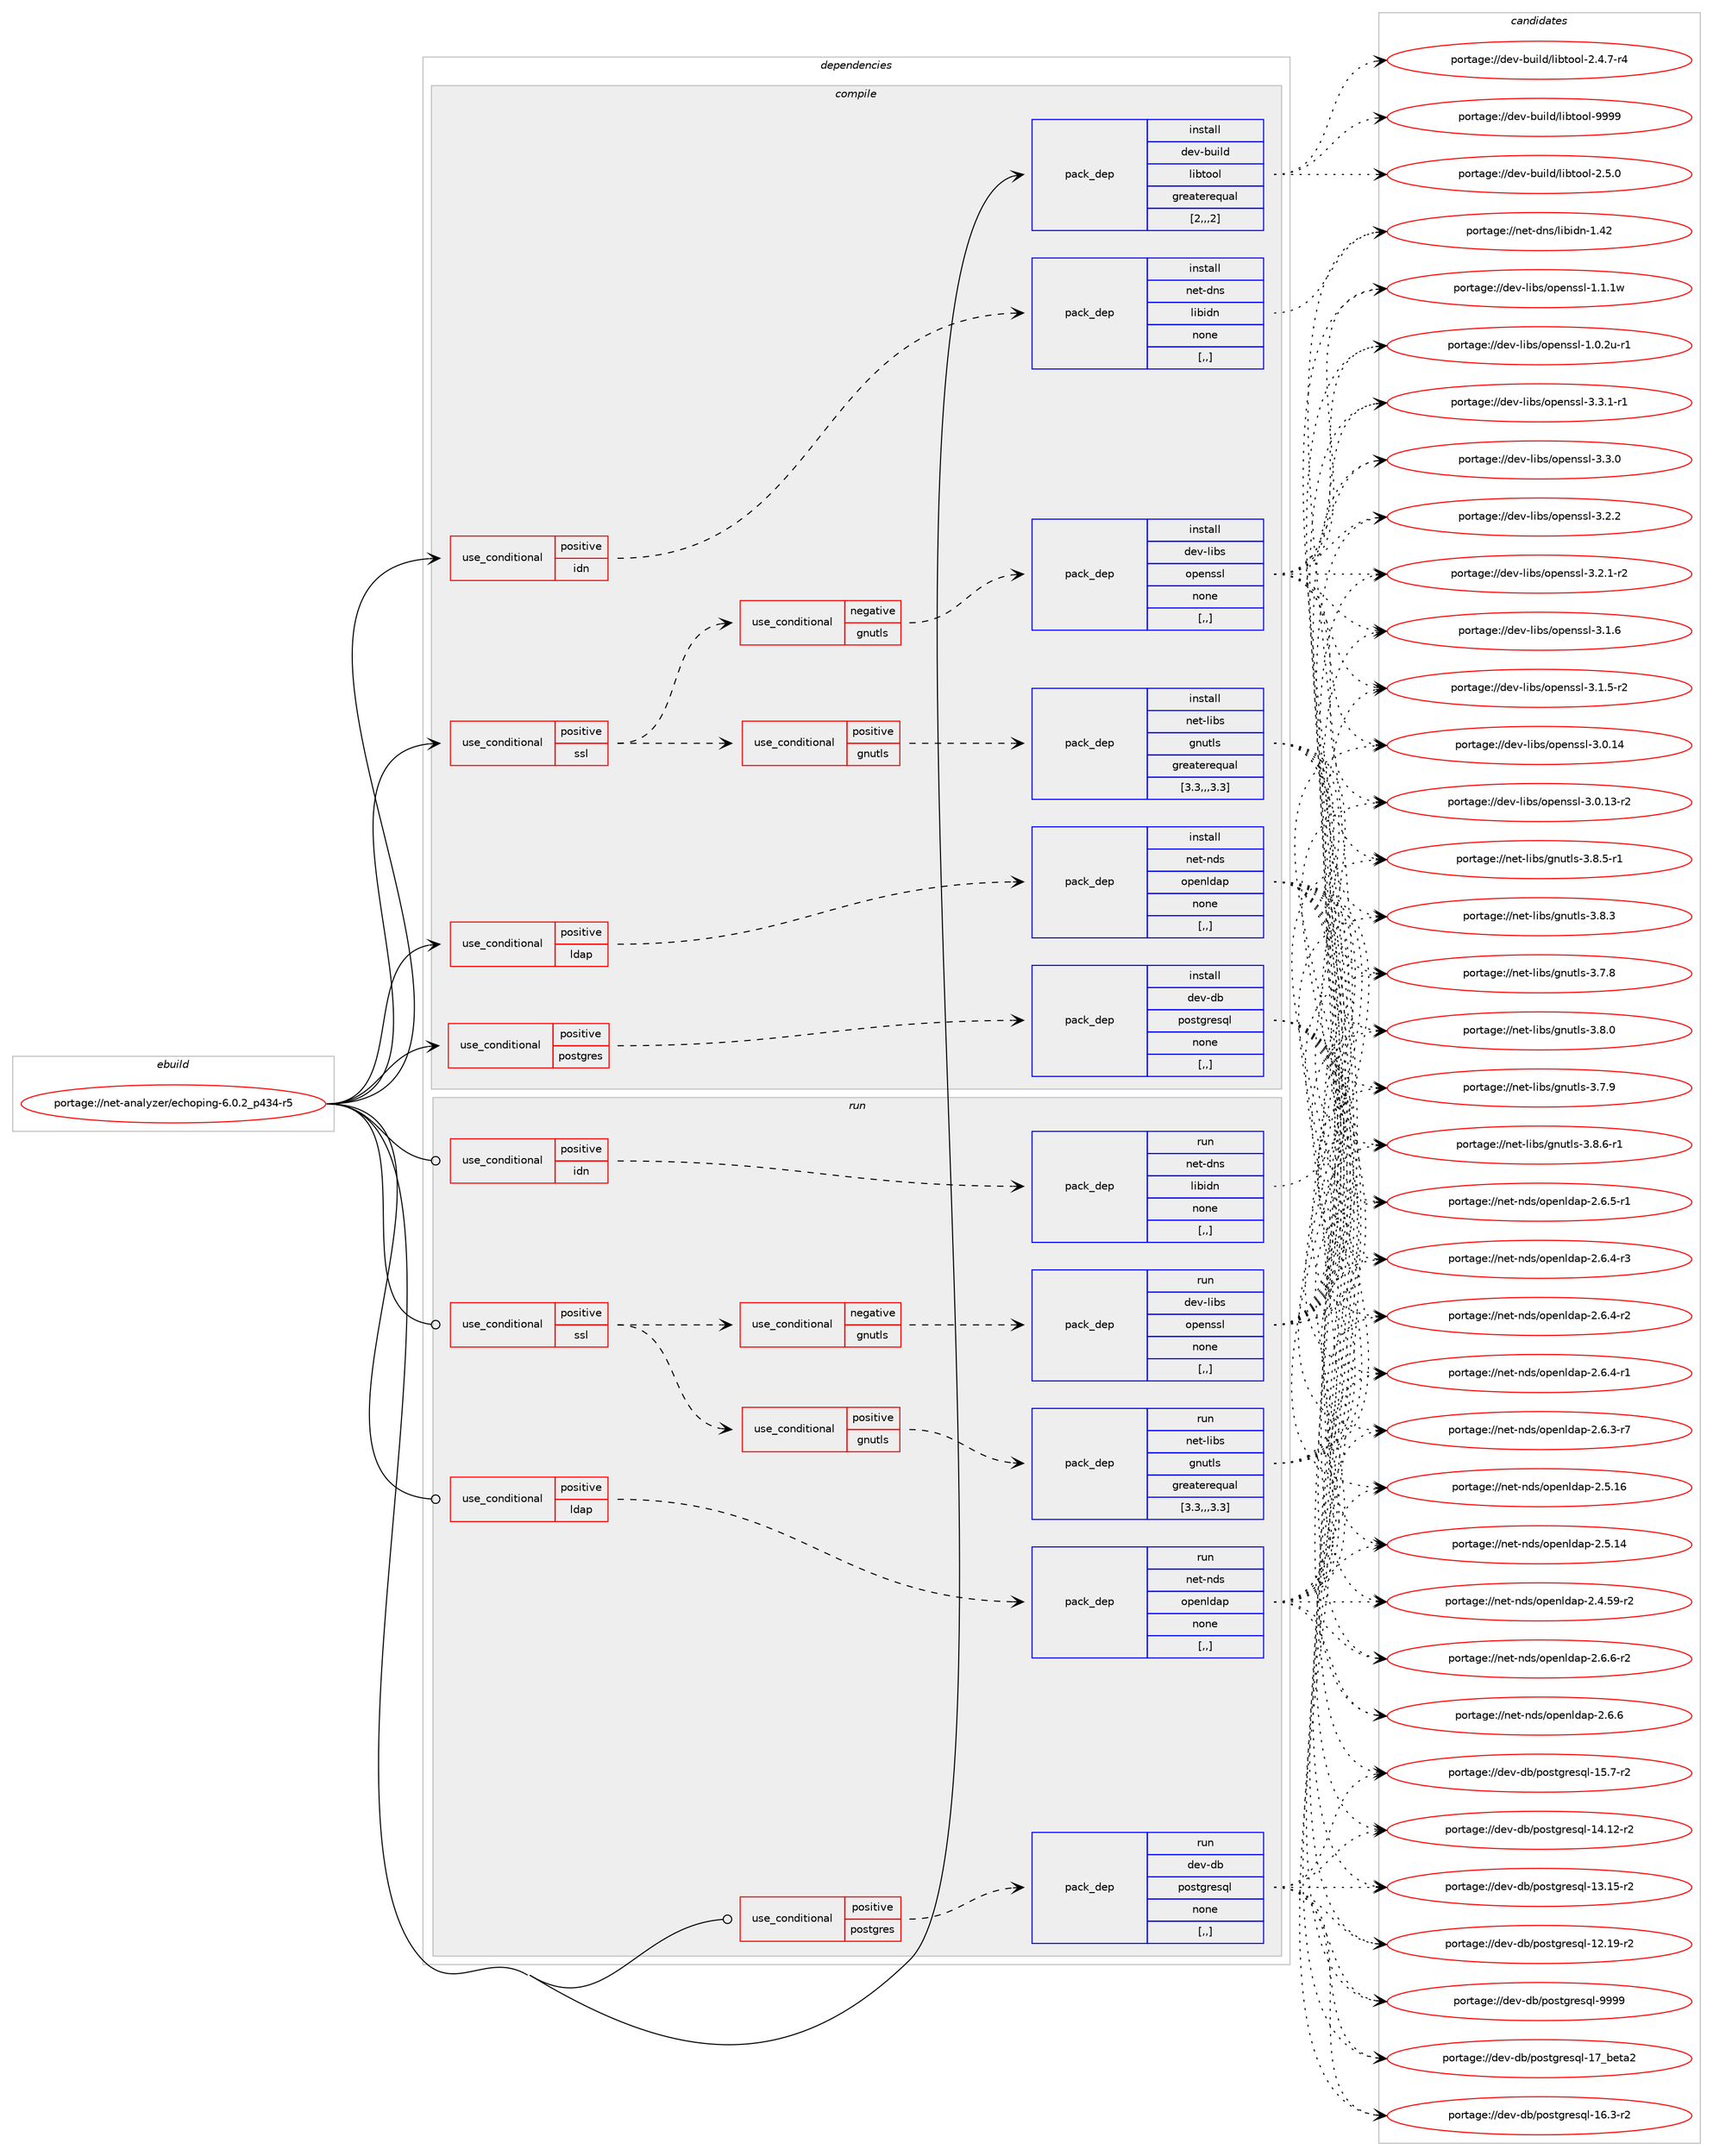 digraph prolog {

# *************
# Graph options
# *************

newrank=true;
concentrate=true;
compound=true;
graph [rankdir=LR,fontname=Helvetica,fontsize=10,ranksep=1.5];#, ranksep=2.5, nodesep=0.2];
edge  [arrowhead=vee];
node  [fontname=Helvetica,fontsize=10];

# **********
# The ebuild
# **********

subgraph cluster_leftcol {
color=gray;
label=<<i>ebuild</i>>;
id [label="portage://net-analyzer/echoping-6.0.2_p434-r5", color=red, width=4, href="../net-analyzer/echoping-6.0.2_p434-r5.svg"];
}

# ****************
# The dependencies
# ****************

subgraph cluster_midcol {
color=gray;
label=<<i>dependencies</i>>;
subgraph cluster_compile {
fillcolor="#eeeeee";
style=filled;
label=<<i>compile</i>>;
subgraph cond86611 {
dependency336562 [label=<<TABLE BORDER="0" CELLBORDER="1" CELLSPACING="0" CELLPADDING="4"><TR><TD ROWSPAN="3" CELLPADDING="10">use_conditional</TD></TR><TR><TD>positive</TD></TR><TR><TD>idn</TD></TR></TABLE>>, shape=none, color=red];
subgraph pack247401 {
dependency336563 [label=<<TABLE BORDER="0" CELLBORDER="1" CELLSPACING="0" CELLPADDING="4" WIDTH="220"><TR><TD ROWSPAN="6" CELLPADDING="30">pack_dep</TD></TR><TR><TD WIDTH="110">install</TD></TR><TR><TD>net-dns</TD></TR><TR><TD>libidn</TD></TR><TR><TD>none</TD></TR><TR><TD>[,,]</TD></TR></TABLE>>, shape=none, color=blue];
}
dependency336562:e -> dependency336563:w [weight=20,style="dashed",arrowhead="vee"];
}
id:e -> dependency336562:w [weight=20,style="solid",arrowhead="vee"];
subgraph cond86612 {
dependency336564 [label=<<TABLE BORDER="0" CELLBORDER="1" CELLSPACING="0" CELLPADDING="4"><TR><TD ROWSPAN="3" CELLPADDING="10">use_conditional</TD></TR><TR><TD>positive</TD></TR><TR><TD>ldap</TD></TR></TABLE>>, shape=none, color=red];
subgraph pack247402 {
dependency336565 [label=<<TABLE BORDER="0" CELLBORDER="1" CELLSPACING="0" CELLPADDING="4" WIDTH="220"><TR><TD ROWSPAN="6" CELLPADDING="30">pack_dep</TD></TR><TR><TD WIDTH="110">install</TD></TR><TR><TD>net-nds</TD></TR><TR><TD>openldap</TD></TR><TR><TD>none</TD></TR><TR><TD>[,,]</TD></TR></TABLE>>, shape=none, color=blue];
}
dependency336564:e -> dependency336565:w [weight=20,style="dashed",arrowhead="vee"];
}
id:e -> dependency336564:w [weight=20,style="solid",arrowhead="vee"];
subgraph cond86613 {
dependency336566 [label=<<TABLE BORDER="0" CELLBORDER="1" CELLSPACING="0" CELLPADDING="4"><TR><TD ROWSPAN="3" CELLPADDING="10">use_conditional</TD></TR><TR><TD>positive</TD></TR><TR><TD>postgres</TD></TR></TABLE>>, shape=none, color=red];
subgraph pack247403 {
dependency336567 [label=<<TABLE BORDER="0" CELLBORDER="1" CELLSPACING="0" CELLPADDING="4" WIDTH="220"><TR><TD ROWSPAN="6" CELLPADDING="30">pack_dep</TD></TR><TR><TD WIDTH="110">install</TD></TR><TR><TD>dev-db</TD></TR><TR><TD>postgresql</TD></TR><TR><TD>none</TD></TR><TR><TD>[,,]</TD></TR></TABLE>>, shape=none, color=blue];
}
dependency336566:e -> dependency336567:w [weight=20,style="dashed",arrowhead="vee"];
}
id:e -> dependency336566:w [weight=20,style="solid",arrowhead="vee"];
subgraph cond86614 {
dependency336568 [label=<<TABLE BORDER="0" CELLBORDER="1" CELLSPACING="0" CELLPADDING="4"><TR><TD ROWSPAN="3" CELLPADDING="10">use_conditional</TD></TR><TR><TD>positive</TD></TR><TR><TD>ssl</TD></TR></TABLE>>, shape=none, color=red];
subgraph cond86615 {
dependency336569 [label=<<TABLE BORDER="0" CELLBORDER="1" CELLSPACING="0" CELLPADDING="4"><TR><TD ROWSPAN="3" CELLPADDING="10">use_conditional</TD></TR><TR><TD>positive</TD></TR><TR><TD>gnutls</TD></TR></TABLE>>, shape=none, color=red];
subgraph pack247404 {
dependency336570 [label=<<TABLE BORDER="0" CELLBORDER="1" CELLSPACING="0" CELLPADDING="4" WIDTH="220"><TR><TD ROWSPAN="6" CELLPADDING="30">pack_dep</TD></TR><TR><TD WIDTH="110">install</TD></TR><TR><TD>net-libs</TD></TR><TR><TD>gnutls</TD></TR><TR><TD>greaterequal</TD></TR><TR><TD>[3.3,,,3.3]</TD></TR></TABLE>>, shape=none, color=blue];
}
dependency336569:e -> dependency336570:w [weight=20,style="dashed",arrowhead="vee"];
}
dependency336568:e -> dependency336569:w [weight=20,style="dashed",arrowhead="vee"];
subgraph cond86616 {
dependency336571 [label=<<TABLE BORDER="0" CELLBORDER="1" CELLSPACING="0" CELLPADDING="4"><TR><TD ROWSPAN="3" CELLPADDING="10">use_conditional</TD></TR><TR><TD>negative</TD></TR><TR><TD>gnutls</TD></TR></TABLE>>, shape=none, color=red];
subgraph pack247405 {
dependency336572 [label=<<TABLE BORDER="0" CELLBORDER="1" CELLSPACING="0" CELLPADDING="4" WIDTH="220"><TR><TD ROWSPAN="6" CELLPADDING="30">pack_dep</TD></TR><TR><TD WIDTH="110">install</TD></TR><TR><TD>dev-libs</TD></TR><TR><TD>openssl</TD></TR><TR><TD>none</TD></TR><TR><TD>[,,]</TD></TR></TABLE>>, shape=none, color=blue];
}
dependency336571:e -> dependency336572:w [weight=20,style="dashed",arrowhead="vee"];
}
dependency336568:e -> dependency336571:w [weight=20,style="dashed",arrowhead="vee"];
}
id:e -> dependency336568:w [weight=20,style="solid",arrowhead="vee"];
subgraph pack247406 {
dependency336573 [label=<<TABLE BORDER="0" CELLBORDER="1" CELLSPACING="0" CELLPADDING="4" WIDTH="220"><TR><TD ROWSPAN="6" CELLPADDING="30">pack_dep</TD></TR><TR><TD WIDTH="110">install</TD></TR><TR><TD>dev-build</TD></TR><TR><TD>libtool</TD></TR><TR><TD>greaterequal</TD></TR><TR><TD>[2,,,2]</TD></TR></TABLE>>, shape=none, color=blue];
}
id:e -> dependency336573:w [weight=20,style="solid",arrowhead="vee"];
}
subgraph cluster_compileandrun {
fillcolor="#eeeeee";
style=filled;
label=<<i>compile and run</i>>;
}
subgraph cluster_run {
fillcolor="#eeeeee";
style=filled;
label=<<i>run</i>>;
subgraph cond86617 {
dependency336574 [label=<<TABLE BORDER="0" CELLBORDER="1" CELLSPACING="0" CELLPADDING="4"><TR><TD ROWSPAN="3" CELLPADDING="10">use_conditional</TD></TR><TR><TD>positive</TD></TR><TR><TD>idn</TD></TR></TABLE>>, shape=none, color=red];
subgraph pack247407 {
dependency336575 [label=<<TABLE BORDER="0" CELLBORDER="1" CELLSPACING="0" CELLPADDING="4" WIDTH="220"><TR><TD ROWSPAN="6" CELLPADDING="30">pack_dep</TD></TR><TR><TD WIDTH="110">run</TD></TR><TR><TD>net-dns</TD></TR><TR><TD>libidn</TD></TR><TR><TD>none</TD></TR><TR><TD>[,,]</TD></TR></TABLE>>, shape=none, color=blue];
}
dependency336574:e -> dependency336575:w [weight=20,style="dashed",arrowhead="vee"];
}
id:e -> dependency336574:w [weight=20,style="solid",arrowhead="odot"];
subgraph cond86618 {
dependency336576 [label=<<TABLE BORDER="0" CELLBORDER="1" CELLSPACING="0" CELLPADDING="4"><TR><TD ROWSPAN="3" CELLPADDING="10">use_conditional</TD></TR><TR><TD>positive</TD></TR><TR><TD>ldap</TD></TR></TABLE>>, shape=none, color=red];
subgraph pack247408 {
dependency336577 [label=<<TABLE BORDER="0" CELLBORDER="1" CELLSPACING="0" CELLPADDING="4" WIDTH="220"><TR><TD ROWSPAN="6" CELLPADDING="30">pack_dep</TD></TR><TR><TD WIDTH="110">run</TD></TR><TR><TD>net-nds</TD></TR><TR><TD>openldap</TD></TR><TR><TD>none</TD></TR><TR><TD>[,,]</TD></TR></TABLE>>, shape=none, color=blue];
}
dependency336576:e -> dependency336577:w [weight=20,style="dashed",arrowhead="vee"];
}
id:e -> dependency336576:w [weight=20,style="solid",arrowhead="odot"];
subgraph cond86619 {
dependency336578 [label=<<TABLE BORDER="0" CELLBORDER="1" CELLSPACING="0" CELLPADDING="4"><TR><TD ROWSPAN="3" CELLPADDING="10">use_conditional</TD></TR><TR><TD>positive</TD></TR><TR><TD>postgres</TD></TR></TABLE>>, shape=none, color=red];
subgraph pack247409 {
dependency336579 [label=<<TABLE BORDER="0" CELLBORDER="1" CELLSPACING="0" CELLPADDING="4" WIDTH="220"><TR><TD ROWSPAN="6" CELLPADDING="30">pack_dep</TD></TR><TR><TD WIDTH="110">run</TD></TR><TR><TD>dev-db</TD></TR><TR><TD>postgresql</TD></TR><TR><TD>none</TD></TR><TR><TD>[,,]</TD></TR></TABLE>>, shape=none, color=blue];
}
dependency336578:e -> dependency336579:w [weight=20,style="dashed",arrowhead="vee"];
}
id:e -> dependency336578:w [weight=20,style="solid",arrowhead="odot"];
subgraph cond86620 {
dependency336580 [label=<<TABLE BORDER="0" CELLBORDER="1" CELLSPACING="0" CELLPADDING="4"><TR><TD ROWSPAN="3" CELLPADDING="10">use_conditional</TD></TR><TR><TD>positive</TD></TR><TR><TD>ssl</TD></TR></TABLE>>, shape=none, color=red];
subgraph cond86621 {
dependency336581 [label=<<TABLE BORDER="0" CELLBORDER="1" CELLSPACING="0" CELLPADDING="4"><TR><TD ROWSPAN="3" CELLPADDING="10">use_conditional</TD></TR><TR><TD>positive</TD></TR><TR><TD>gnutls</TD></TR></TABLE>>, shape=none, color=red];
subgraph pack247410 {
dependency336582 [label=<<TABLE BORDER="0" CELLBORDER="1" CELLSPACING="0" CELLPADDING="4" WIDTH="220"><TR><TD ROWSPAN="6" CELLPADDING="30">pack_dep</TD></TR><TR><TD WIDTH="110">run</TD></TR><TR><TD>net-libs</TD></TR><TR><TD>gnutls</TD></TR><TR><TD>greaterequal</TD></TR><TR><TD>[3.3,,,3.3]</TD></TR></TABLE>>, shape=none, color=blue];
}
dependency336581:e -> dependency336582:w [weight=20,style="dashed",arrowhead="vee"];
}
dependency336580:e -> dependency336581:w [weight=20,style="dashed",arrowhead="vee"];
subgraph cond86622 {
dependency336583 [label=<<TABLE BORDER="0" CELLBORDER="1" CELLSPACING="0" CELLPADDING="4"><TR><TD ROWSPAN="3" CELLPADDING="10">use_conditional</TD></TR><TR><TD>negative</TD></TR><TR><TD>gnutls</TD></TR></TABLE>>, shape=none, color=red];
subgraph pack247411 {
dependency336584 [label=<<TABLE BORDER="0" CELLBORDER="1" CELLSPACING="0" CELLPADDING="4" WIDTH="220"><TR><TD ROWSPAN="6" CELLPADDING="30">pack_dep</TD></TR><TR><TD WIDTH="110">run</TD></TR><TR><TD>dev-libs</TD></TR><TR><TD>openssl</TD></TR><TR><TD>none</TD></TR><TR><TD>[,,]</TD></TR></TABLE>>, shape=none, color=blue];
}
dependency336583:e -> dependency336584:w [weight=20,style="dashed",arrowhead="vee"];
}
dependency336580:e -> dependency336583:w [weight=20,style="dashed",arrowhead="vee"];
}
id:e -> dependency336580:w [weight=20,style="solid",arrowhead="odot"];
}
}

# **************
# The candidates
# **************

subgraph cluster_choices {
rank=same;
color=gray;
label=<<i>candidates</i>>;

subgraph choice247401 {
color=black;
nodesep=1;
choice1101011164510011011547108105981051001104549465250 [label="portage://net-dns/libidn-1.42", color=red, width=4,href="../net-dns/libidn-1.42.svg"];
dependency336563:e -> choice1101011164510011011547108105981051001104549465250:w [style=dotted,weight="100"];
}
subgraph choice247402 {
color=black;
nodesep=1;
choice1101011164511010011547111112101110108100971124550465446544511450 [label="portage://net-nds/openldap-2.6.6-r2", color=red, width=4,href="../net-nds/openldap-2.6.6-r2.svg"];
choice110101116451101001154711111210111010810097112455046544654 [label="portage://net-nds/openldap-2.6.6", color=red, width=4,href="../net-nds/openldap-2.6.6.svg"];
choice1101011164511010011547111112101110108100971124550465446534511449 [label="portage://net-nds/openldap-2.6.5-r1", color=red, width=4,href="../net-nds/openldap-2.6.5-r1.svg"];
choice1101011164511010011547111112101110108100971124550465446524511451 [label="portage://net-nds/openldap-2.6.4-r3", color=red, width=4,href="../net-nds/openldap-2.6.4-r3.svg"];
choice1101011164511010011547111112101110108100971124550465446524511450 [label="portage://net-nds/openldap-2.6.4-r2", color=red, width=4,href="../net-nds/openldap-2.6.4-r2.svg"];
choice1101011164511010011547111112101110108100971124550465446524511449 [label="portage://net-nds/openldap-2.6.4-r1", color=red, width=4,href="../net-nds/openldap-2.6.4-r1.svg"];
choice1101011164511010011547111112101110108100971124550465446514511455 [label="portage://net-nds/openldap-2.6.3-r7", color=red, width=4,href="../net-nds/openldap-2.6.3-r7.svg"];
choice11010111645110100115471111121011101081009711245504653464954 [label="portage://net-nds/openldap-2.5.16", color=red, width=4,href="../net-nds/openldap-2.5.16.svg"];
choice11010111645110100115471111121011101081009711245504653464952 [label="portage://net-nds/openldap-2.5.14", color=red, width=4,href="../net-nds/openldap-2.5.14.svg"];
choice110101116451101001154711111210111010810097112455046524653574511450 [label="portage://net-nds/openldap-2.4.59-r2", color=red, width=4,href="../net-nds/openldap-2.4.59-r2.svg"];
dependency336565:e -> choice1101011164511010011547111112101110108100971124550465446544511450:w [style=dotted,weight="100"];
dependency336565:e -> choice110101116451101001154711111210111010810097112455046544654:w [style=dotted,weight="100"];
dependency336565:e -> choice1101011164511010011547111112101110108100971124550465446534511449:w [style=dotted,weight="100"];
dependency336565:e -> choice1101011164511010011547111112101110108100971124550465446524511451:w [style=dotted,weight="100"];
dependency336565:e -> choice1101011164511010011547111112101110108100971124550465446524511450:w [style=dotted,weight="100"];
dependency336565:e -> choice1101011164511010011547111112101110108100971124550465446524511449:w [style=dotted,weight="100"];
dependency336565:e -> choice1101011164511010011547111112101110108100971124550465446514511455:w [style=dotted,weight="100"];
dependency336565:e -> choice11010111645110100115471111121011101081009711245504653464954:w [style=dotted,weight="100"];
dependency336565:e -> choice11010111645110100115471111121011101081009711245504653464952:w [style=dotted,weight="100"];
dependency336565:e -> choice110101116451101001154711111210111010810097112455046524653574511450:w [style=dotted,weight="100"];
}
subgraph choice247403 {
color=black;
nodesep=1;
choice1001011184510098471121111151161031141011151131084557575757 [label="portage://dev-db/postgresql-9999", color=red, width=4,href="../dev-db/postgresql-9999.svg"];
choice10010111845100984711211111511610311410111511310845495595981011169750 [label="portage://dev-db/postgresql-17_beta2", color=red, width=4,href="../dev-db/postgresql-17_beta2.svg"];
choice10010111845100984711211111511610311410111511310845495446514511450 [label="portage://dev-db/postgresql-16.3-r2", color=red, width=4,href="../dev-db/postgresql-16.3-r2.svg"];
choice10010111845100984711211111511610311410111511310845495346554511450 [label="portage://dev-db/postgresql-15.7-r2", color=red, width=4,href="../dev-db/postgresql-15.7-r2.svg"];
choice1001011184510098471121111151161031141011151131084549524649504511450 [label="portage://dev-db/postgresql-14.12-r2", color=red, width=4,href="../dev-db/postgresql-14.12-r2.svg"];
choice1001011184510098471121111151161031141011151131084549514649534511450 [label="portage://dev-db/postgresql-13.15-r2", color=red, width=4,href="../dev-db/postgresql-13.15-r2.svg"];
choice1001011184510098471121111151161031141011151131084549504649574511450 [label="portage://dev-db/postgresql-12.19-r2", color=red, width=4,href="../dev-db/postgresql-12.19-r2.svg"];
dependency336567:e -> choice1001011184510098471121111151161031141011151131084557575757:w [style=dotted,weight="100"];
dependency336567:e -> choice10010111845100984711211111511610311410111511310845495595981011169750:w [style=dotted,weight="100"];
dependency336567:e -> choice10010111845100984711211111511610311410111511310845495446514511450:w [style=dotted,weight="100"];
dependency336567:e -> choice10010111845100984711211111511610311410111511310845495346554511450:w [style=dotted,weight="100"];
dependency336567:e -> choice1001011184510098471121111151161031141011151131084549524649504511450:w [style=dotted,weight="100"];
dependency336567:e -> choice1001011184510098471121111151161031141011151131084549514649534511450:w [style=dotted,weight="100"];
dependency336567:e -> choice1001011184510098471121111151161031141011151131084549504649574511450:w [style=dotted,weight="100"];
}
subgraph choice247404 {
color=black;
nodesep=1;
choice1101011164510810598115471031101171161081154551465646544511449 [label="portage://net-libs/gnutls-3.8.6-r1", color=red, width=4,href="../net-libs/gnutls-3.8.6-r1.svg"];
choice1101011164510810598115471031101171161081154551465646534511449 [label="portage://net-libs/gnutls-3.8.5-r1", color=red, width=4,href="../net-libs/gnutls-3.8.5-r1.svg"];
choice110101116451081059811547103110117116108115455146564651 [label="portage://net-libs/gnutls-3.8.3", color=red, width=4,href="../net-libs/gnutls-3.8.3.svg"];
choice110101116451081059811547103110117116108115455146564648 [label="portage://net-libs/gnutls-3.8.0", color=red, width=4,href="../net-libs/gnutls-3.8.0.svg"];
choice110101116451081059811547103110117116108115455146554657 [label="portage://net-libs/gnutls-3.7.9", color=red, width=4,href="../net-libs/gnutls-3.7.9.svg"];
choice110101116451081059811547103110117116108115455146554656 [label="portage://net-libs/gnutls-3.7.8", color=red, width=4,href="../net-libs/gnutls-3.7.8.svg"];
dependency336570:e -> choice1101011164510810598115471031101171161081154551465646544511449:w [style=dotted,weight="100"];
dependency336570:e -> choice1101011164510810598115471031101171161081154551465646534511449:w [style=dotted,weight="100"];
dependency336570:e -> choice110101116451081059811547103110117116108115455146564651:w [style=dotted,weight="100"];
dependency336570:e -> choice110101116451081059811547103110117116108115455146564648:w [style=dotted,weight="100"];
dependency336570:e -> choice110101116451081059811547103110117116108115455146554657:w [style=dotted,weight="100"];
dependency336570:e -> choice110101116451081059811547103110117116108115455146554656:w [style=dotted,weight="100"];
}
subgraph choice247405 {
color=black;
nodesep=1;
choice1001011184510810598115471111121011101151151084551465146494511449 [label="portage://dev-libs/openssl-3.3.1-r1", color=red, width=4,href="../dev-libs/openssl-3.3.1-r1.svg"];
choice100101118451081059811547111112101110115115108455146514648 [label="portage://dev-libs/openssl-3.3.0", color=red, width=4,href="../dev-libs/openssl-3.3.0.svg"];
choice100101118451081059811547111112101110115115108455146504650 [label="portage://dev-libs/openssl-3.2.2", color=red, width=4,href="../dev-libs/openssl-3.2.2.svg"];
choice1001011184510810598115471111121011101151151084551465046494511450 [label="portage://dev-libs/openssl-3.2.1-r2", color=red, width=4,href="../dev-libs/openssl-3.2.1-r2.svg"];
choice100101118451081059811547111112101110115115108455146494654 [label="portage://dev-libs/openssl-3.1.6", color=red, width=4,href="../dev-libs/openssl-3.1.6.svg"];
choice1001011184510810598115471111121011101151151084551464946534511450 [label="portage://dev-libs/openssl-3.1.5-r2", color=red, width=4,href="../dev-libs/openssl-3.1.5-r2.svg"];
choice10010111845108105981154711111210111011511510845514648464952 [label="portage://dev-libs/openssl-3.0.14", color=red, width=4,href="../dev-libs/openssl-3.0.14.svg"];
choice100101118451081059811547111112101110115115108455146484649514511450 [label="portage://dev-libs/openssl-3.0.13-r2", color=red, width=4,href="../dev-libs/openssl-3.0.13-r2.svg"];
choice100101118451081059811547111112101110115115108454946494649119 [label="portage://dev-libs/openssl-1.1.1w", color=red, width=4,href="../dev-libs/openssl-1.1.1w.svg"];
choice1001011184510810598115471111121011101151151084549464846501174511449 [label="portage://dev-libs/openssl-1.0.2u-r1", color=red, width=4,href="../dev-libs/openssl-1.0.2u-r1.svg"];
dependency336572:e -> choice1001011184510810598115471111121011101151151084551465146494511449:w [style=dotted,weight="100"];
dependency336572:e -> choice100101118451081059811547111112101110115115108455146514648:w [style=dotted,weight="100"];
dependency336572:e -> choice100101118451081059811547111112101110115115108455146504650:w [style=dotted,weight="100"];
dependency336572:e -> choice1001011184510810598115471111121011101151151084551465046494511450:w [style=dotted,weight="100"];
dependency336572:e -> choice100101118451081059811547111112101110115115108455146494654:w [style=dotted,weight="100"];
dependency336572:e -> choice1001011184510810598115471111121011101151151084551464946534511450:w [style=dotted,weight="100"];
dependency336572:e -> choice10010111845108105981154711111210111011511510845514648464952:w [style=dotted,weight="100"];
dependency336572:e -> choice100101118451081059811547111112101110115115108455146484649514511450:w [style=dotted,weight="100"];
dependency336572:e -> choice100101118451081059811547111112101110115115108454946494649119:w [style=dotted,weight="100"];
dependency336572:e -> choice1001011184510810598115471111121011101151151084549464846501174511449:w [style=dotted,weight="100"];
}
subgraph choice247406 {
color=black;
nodesep=1;
choice100101118459811710510810047108105981161111111084557575757 [label="portage://dev-build/libtool-9999", color=red, width=4,href="../dev-build/libtool-9999.svg"];
choice10010111845981171051081004710810598116111111108455046534648 [label="portage://dev-build/libtool-2.5.0", color=red, width=4,href="../dev-build/libtool-2.5.0.svg"];
choice100101118459811710510810047108105981161111111084550465246554511452 [label="portage://dev-build/libtool-2.4.7-r4", color=red, width=4,href="../dev-build/libtool-2.4.7-r4.svg"];
dependency336573:e -> choice100101118459811710510810047108105981161111111084557575757:w [style=dotted,weight="100"];
dependency336573:e -> choice10010111845981171051081004710810598116111111108455046534648:w [style=dotted,weight="100"];
dependency336573:e -> choice100101118459811710510810047108105981161111111084550465246554511452:w [style=dotted,weight="100"];
}
subgraph choice247407 {
color=black;
nodesep=1;
choice1101011164510011011547108105981051001104549465250 [label="portage://net-dns/libidn-1.42", color=red, width=4,href="../net-dns/libidn-1.42.svg"];
dependency336575:e -> choice1101011164510011011547108105981051001104549465250:w [style=dotted,weight="100"];
}
subgraph choice247408 {
color=black;
nodesep=1;
choice1101011164511010011547111112101110108100971124550465446544511450 [label="portage://net-nds/openldap-2.6.6-r2", color=red, width=4,href="../net-nds/openldap-2.6.6-r2.svg"];
choice110101116451101001154711111210111010810097112455046544654 [label="portage://net-nds/openldap-2.6.6", color=red, width=4,href="../net-nds/openldap-2.6.6.svg"];
choice1101011164511010011547111112101110108100971124550465446534511449 [label="portage://net-nds/openldap-2.6.5-r1", color=red, width=4,href="../net-nds/openldap-2.6.5-r1.svg"];
choice1101011164511010011547111112101110108100971124550465446524511451 [label="portage://net-nds/openldap-2.6.4-r3", color=red, width=4,href="../net-nds/openldap-2.6.4-r3.svg"];
choice1101011164511010011547111112101110108100971124550465446524511450 [label="portage://net-nds/openldap-2.6.4-r2", color=red, width=4,href="../net-nds/openldap-2.6.4-r2.svg"];
choice1101011164511010011547111112101110108100971124550465446524511449 [label="portage://net-nds/openldap-2.6.4-r1", color=red, width=4,href="../net-nds/openldap-2.6.4-r1.svg"];
choice1101011164511010011547111112101110108100971124550465446514511455 [label="portage://net-nds/openldap-2.6.3-r7", color=red, width=4,href="../net-nds/openldap-2.6.3-r7.svg"];
choice11010111645110100115471111121011101081009711245504653464954 [label="portage://net-nds/openldap-2.5.16", color=red, width=4,href="../net-nds/openldap-2.5.16.svg"];
choice11010111645110100115471111121011101081009711245504653464952 [label="portage://net-nds/openldap-2.5.14", color=red, width=4,href="../net-nds/openldap-2.5.14.svg"];
choice110101116451101001154711111210111010810097112455046524653574511450 [label="portage://net-nds/openldap-2.4.59-r2", color=red, width=4,href="../net-nds/openldap-2.4.59-r2.svg"];
dependency336577:e -> choice1101011164511010011547111112101110108100971124550465446544511450:w [style=dotted,weight="100"];
dependency336577:e -> choice110101116451101001154711111210111010810097112455046544654:w [style=dotted,weight="100"];
dependency336577:e -> choice1101011164511010011547111112101110108100971124550465446534511449:w [style=dotted,weight="100"];
dependency336577:e -> choice1101011164511010011547111112101110108100971124550465446524511451:w [style=dotted,weight="100"];
dependency336577:e -> choice1101011164511010011547111112101110108100971124550465446524511450:w [style=dotted,weight="100"];
dependency336577:e -> choice1101011164511010011547111112101110108100971124550465446524511449:w [style=dotted,weight="100"];
dependency336577:e -> choice1101011164511010011547111112101110108100971124550465446514511455:w [style=dotted,weight="100"];
dependency336577:e -> choice11010111645110100115471111121011101081009711245504653464954:w [style=dotted,weight="100"];
dependency336577:e -> choice11010111645110100115471111121011101081009711245504653464952:w [style=dotted,weight="100"];
dependency336577:e -> choice110101116451101001154711111210111010810097112455046524653574511450:w [style=dotted,weight="100"];
}
subgraph choice247409 {
color=black;
nodesep=1;
choice1001011184510098471121111151161031141011151131084557575757 [label="portage://dev-db/postgresql-9999", color=red, width=4,href="../dev-db/postgresql-9999.svg"];
choice10010111845100984711211111511610311410111511310845495595981011169750 [label="portage://dev-db/postgresql-17_beta2", color=red, width=4,href="../dev-db/postgresql-17_beta2.svg"];
choice10010111845100984711211111511610311410111511310845495446514511450 [label="portage://dev-db/postgresql-16.3-r2", color=red, width=4,href="../dev-db/postgresql-16.3-r2.svg"];
choice10010111845100984711211111511610311410111511310845495346554511450 [label="portage://dev-db/postgresql-15.7-r2", color=red, width=4,href="../dev-db/postgresql-15.7-r2.svg"];
choice1001011184510098471121111151161031141011151131084549524649504511450 [label="portage://dev-db/postgresql-14.12-r2", color=red, width=4,href="../dev-db/postgresql-14.12-r2.svg"];
choice1001011184510098471121111151161031141011151131084549514649534511450 [label="portage://dev-db/postgresql-13.15-r2", color=red, width=4,href="../dev-db/postgresql-13.15-r2.svg"];
choice1001011184510098471121111151161031141011151131084549504649574511450 [label="portage://dev-db/postgresql-12.19-r2", color=red, width=4,href="../dev-db/postgresql-12.19-r2.svg"];
dependency336579:e -> choice1001011184510098471121111151161031141011151131084557575757:w [style=dotted,weight="100"];
dependency336579:e -> choice10010111845100984711211111511610311410111511310845495595981011169750:w [style=dotted,weight="100"];
dependency336579:e -> choice10010111845100984711211111511610311410111511310845495446514511450:w [style=dotted,weight="100"];
dependency336579:e -> choice10010111845100984711211111511610311410111511310845495346554511450:w [style=dotted,weight="100"];
dependency336579:e -> choice1001011184510098471121111151161031141011151131084549524649504511450:w [style=dotted,weight="100"];
dependency336579:e -> choice1001011184510098471121111151161031141011151131084549514649534511450:w [style=dotted,weight="100"];
dependency336579:e -> choice1001011184510098471121111151161031141011151131084549504649574511450:w [style=dotted,weight="100"];
}
subgraph choice247410 {
color=black;
nodesep=1;
choice1101011164510810598115471031101171161081154551465646544511449 [label="portage://net-libs/gnutls-3.8.6-r1", color=red, width=4,href="../net-libs/gnutls-3.8.6-r1.svg"];
choice1101011164510810598115471031101171161081154551465646534511449 [label="portage://net-libs/gnutls-3.8.5-r1", color=red, width=4,href="../net-libs/gnutls-3.8.5-r1.svg"];
choice110101116451081059811547103110117116108115455146564651 [label="portage://net-libs/gnutls-3.8.3", color=red, width=4,href="../net-libs/gnutls-3.8.3.svg"];
choice110101116451081059811547103110117116108115455146564648 [label="portage://net-libs/gnutls-3.8.0", color=red, width=4,href="../net-libs/gnutls-3.8.0.svg"];
choice110101116451081059811547103110117116108115455146554657 [label="portage://net-libs/gnutls-3.7.9", color=red, width=4,href="../net-libs/gnutls-3.7.9.svg"];
choice110101116451081059811547103110117116108115455146554656 [label="portage://net-libs/gnutls-3.7.8", color=red, width=4,href="../net-libs/gnutls-3.7.8.svg"];
dependency336582:e -> choice1101011164510810598115471031101171161081154551465646544511449:w [style=dotted,weight="100"];
dependency336582:e -> choice1101011164510810598115471031101171161081154551465646534511449:w [style=dotted,weight="100"];
dependency336582:e -> choice110101116451081059811547103110117116108115455146564651:w [style=dotted,weight="100"];
dependency336582:e -> choice110101116451081059811547103110117116108115455146564648:w [style=dotted,weight="100"];
dependency336582:e -> choice110101116451081059811547103110117116108115455146554657:w [style=dotted,weight="100"];
dependency336582:e -> choice110101116451081059811547103110117116108115455146554656:w [style=dotted,weight="100"];
}
subgraph choice247411 {
color=black;
nodesep=1;
choice1001011184510810598115471111121011101151151084551465146494511449 [label="portage://dev-libs/openssl-3.3.1-r1", color=red, width=4,href="../dev-libs/openssl-3.3.1-r1.svg"];
choice100101118451081059811547111112101110115115108455146514648 [label="portage://dev-libs/openssl-3.3.0", color=red, width=4,href="../dev-libs/openssl-3.3.0.svg"];
choice100101118451081059811547111112101110115115108455146504650 [label="portage://dev-libs/openssl-3.2.2", color=red, width=4,href="../dev-libs/openssl-3.2.2.svg"];
choice1001011184510810598115471111121011101151151084551465046494511450 [label="portage://dev-libs/openssl-3.2.1-r2", color=red, width=4,href="../dev-libs/openssl-3.2.1-r2.svg"];
choice100101118451081059811547111112101110115115108455146494654 [label="portage://dev-libs/openssl-3.1.6", color=red, width=4,href="../dev-libs/openssl-3.1.6.svg"];
choice1001011184510810598115471111121011101151151084551464946534511450 [label="portage://dev-libs/openssl-3.1.5-r2", color=red, width=4,href="../dev-libs/openssl-3.1.5-r2.svg"];
choice10010111845108105981154711111210111011511510845514648464952 [label="portage://dev-libs/openssl-3.0.14", color=red, width=4,href="../dev-libs/openssl-3.0.14.svg"];
choice100101118451081059811547111112101110115115108455146484649514511450 [label="portage://dev-libs/openssl-3.0.13-r2", color=red, width=4,href="../dev-libs/openssl-3.0.13-r2.svg"];
choice100101118451081059811547111112101110115115108454946494649119 [label="portage://dev-libs/openssl-1.1.1w", color=red, width=4,href="../dev-libs/openssl-1.1.1w.svg"];
choice1001011184510810598115471111121011101151151084549464846501174511449 [label="portage://dev-libs/openssl-1.0.2u-r1", color=red, width=4,href="../dev-libs/openssl-1.0.2u-r1.svg"];
dependency336584:e -> choice1001011184510810598115471111121011101151151084551465146494511449:w [style=dotted,weight="100"];
dependency336584:e -> choice100101118451081059811547111112101110115115108455146514648:w [style=dotted,weight="100"];
dependency336584:e -> choice100101118451081059811547111112101110115115108455146504650:w [style=dotted,weight="100"];
dependency336584:e -> choice1001011184510810598115471111121011101151151084551465046494511450:w [style=dotted,weight="100"];
dependency336584:e -> choice100101118451081059811547111112101110115115108455146494654:w [style=dotted,weight="100"];
dependency336584:e -> choice1001011184510810598115471111121011101151151084551464946534511450:w [style=dotted,weight="100"];
dependency336584:e -> choice10010111845108105981154711111210111011511510845514648464952:w [style=dotted,weight="100"];
dependency336584:e -> choice100101118451081059811547111112101110115115108455146484649514511450:w [style=dotted,weight="100"];
dependency336584:e -> choice100101118451081059811547111112101110115115108454946494649119:w [style=dotted,weight="100"];
dependency336584:e -> choice1001011184510810598115471111121011101151151084549464846501174511449:w [style=dotted,weight="100"];
}
}

}
